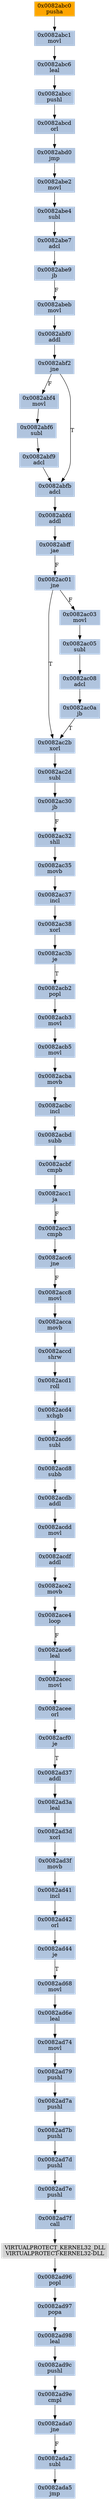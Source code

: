 strict digraph G {
	graph [bgcolor=transparent,
		name=G
	];
	node [color=lightsteelblue,
		fillcolor=lightsteelblue,
		shape=rectangle,
		style=filled
	];
	"0x0082ac30"	[label="0x0082ac30
jb"];
	"0x0082ac32"	[label="0x0082ac32
shll"];
	"0x0082ac30" -> "0x0082ac32"	[color="#000000",
		label=F];
	"0x0082abc6"	[label="0x0082abc6
leal"];
	"0x0082abcc"	[label="0x0082abcc
pushl"];
	"0x0082abc6" -> "0x0082abcc"	[color="#000000"];
	"0x0082abf6"	[label="0x0082abf6
subl"];
	"0x0082abf9"	[label="0x0082abf9
adcl"];
	"0x0082abf6" -> "0x0082abf9"	[color="#000000"];
	"0x0082ac0a"	[label="0x0082ac0a
jb"];
	"0x0082ac2b"	[label="0x0082ac2b
xorl"];
	"0x0082ac0a" -> "0x0082ac2b"	[color="#000000",
		label=T];
	"0x0082abe9"	[label="0x0082abe9
jb"];
	"0x0082abeb"	[label="0x0082abeb
movl"];
	"0x0082abe9" -> "0x0082abeb"	[color="#000000",
		label=F];
	"0x0082ad97"	[label="0x0082ad97
popa"];
	"0x0082ad98"	[label="0x0082ad98
leal"];
	"0x0082ad97" -> "0x0082ad98"	[color="#000000"];
	"0x0082ac35"	[label="0x0082ac35
movb"];
	"0x0082ac37"	[label="0x0082ac37
incl"];
	"0x0082ac35" -> "0x0082ac37"	[color="#000000"];
	"0x0082ad9c"	[label="0x0082ad9c
pushl"];
	"0x0082ad98" -> "0x0082ad9c"	[color="#000000"];
	"0x0082acbf"	[label="0x0082acbf
cmpb"];
	"0x0082acc1"	[label="0x0082acc1
ja"];
	"0x0082acbf" -> "0x0082acc1"	[color="#000000"];
	"0x0082abf4"	[label="0x0082abf4
movl"];
	"0x0082abf4" -> "0x0082abf6"	[color="#000000"];
	"0x0082ad7d"	[label="0x0082ad7d
pushl"];
	"0x0082ad7e"	[label="0x0082ad7e
pushl"];
	"0x0082ad7d" -> "0x0082ad7e"	[color="#000000"];
	"0x0082ac05"	[label="0x0082ac05
subl"];
	"0x0082ac08"	[label="0x0082ac08
adcl"];
	"0x0082ac05" -> "0x0082ac08"	[color="#000000"];
	"0x0082ad3d"	[label="0x0082ad3d
xorl"];
	"0x0082ad3f"	[label="0x0082ad3f
movb"];
	"0x0082ad3d" -> "0x0082ad3f"	[color="#000000"];
	"0x0082acdb"	[label="0x0082acdb
addl"];
	"0x0082acdd"	[label="0x0082acdd
movl"];
	"0x0082acdb" -> "0x0082acdd"	[color="#000000"];
	"0x0082ace4"	[label="0x0082ace4
loop"];
	"0x0082ace6"	[label="0x0082ace6
leal"];
	"0x0082ace4" -> "0x0082ace6"	[color="#000000",
		label=F];
	"0x0082acd6"	[label="0x0082acd6
subl"];
	"0x0082acd8"	[label="0x0082acd8
subb"];
	"0x0082acd6" -> "0x0082acd8"	[color="#000000"];
	"0x0082abfd"	[label="0x0082abfd
addl"];
	"0x0082abff"	[label="0x0082abff
jae"];
	"0x0082abfd" -> "0x0082abff"	[color="#000000"];
	"0x0082ac32" -> "0x0082ac35"	[color="#000000"];
	"0x0082acd4"	[label="0x0082acd4
xchgb"];
	"0x0082acd4" -> "0x0082acd6"	[color="#000000"];
	"0x0082acdf"	[label="0x0082acdf
addl"];
	"0x0082ace2"	[label="0x0082ace2
movb"];
	"0x0082acdf" -> "0x0082ace2"	[color="#000000"];
	"0x0082acbc"	[label="0x0082acbc
incl"];
	"0x0082acbd"	[label="0x0082acbd
subb"];
	"0x0082acbc" -> "0x0082acbd"	[color="#000000"];
	"0x0082ada5"	[label="0x0082ada5
jmp"];
	"0x0082ad7f"	[label="0x0082ad7f
call"];
	"0x0082ad7e" -> "0x0082ad7f"	[color="#000000"];
	"0x0082ac3b"	[label="0x0082ac3b
je"];
	"0x0082acb2"	[label="0x0082acb2
popl"];
	"0x0082ac3b" -> "0x0082acb2"	[color="#000000",
		label=T];
	"0x0082acc3"	[label="0x0082acc3
cmpb"];
	"0x0082acc6"	[label="0x0082acc6
jne"];
	"0x0082acc3" -> "0x0082acc6"	[color="#000000"];
	"0x0082acec"	[label="0x0082acec
movl"];
	"0x0082acee"	[label="0x0082acee
orl"];
	"0x0082acec" -> "0x0082acee"	[color="#000000"];
	"0x0082abcd"	[label="0x0082abcd
orl"];
	"0x0082abcc" -> "0x0082abcd"	[color="#000000"];
	"0x0082acdd" -> "0x0082acdf"	[color="#000000"];
	"0x0082accd"	[label="0x0082accd
shrw"];
	"0x0082acd1"	[label="0x0082acd1
roll"];
	"0x0082accd" -> "0x0082acd1"	[color="#000000"];
	"0x0082acb5"	[label="0x0082acb5
movl"];
	"0x0082acba"	[label="0x0082acba
movb"];
	"0x0082acb5" -> "0x0082acba"	[color="#000000"];
	"0x0082ad79"	[label="0x0082ad79
pushl"];
	"0x0082ad7a"	[label="0x0082ad7a
pushl"];
	"0x0082ad79" -> "0x0082ad7a"	[color="#000000"];
	"0x0082abe7"	[label="0x0082abe7
adcl"];
	"0x0082abe7" -> "0x0082abe9"	[color="#000000"];
	"0x0082ace2" -> "0x0082ace4"	[color="#000000"];
	"0x0082abc0"	[color=lightgrey,
		fillcolor=orange,
		label="0x0082abc0
pusha"];
	"0x0082abc1"	[label="0x0082abc1
movl"];
	"0x0082abc0" -> "0x0082abc1"	[color="#000000"];
	"0x0082ad9e"	[label="0x0082ad9e
cmpl"];
	"0x0082ada0"	[label="0x0082ada0
jne"];
	"0x0082ad9e" -> "0x0082ada0"	[color="#000000"];
	"0x0082ad9c" -> "0x0082ad9e"	[color="#000000"];
	"0x0082acca"	[label="0x0082acca
movb"];
	"0x0082acca" -> "0x0082accd"	[color="#000000"];
	"0x0082ada2"	[label="0x0082ada2
subl"];
	"0x0082ada2" -> "0x0082ada5"	[color="#000000"];
	"0x0082ad68"	[label="0x0082ad68
movl"];
	"0x0082ad6e"	[label="0x0082ad6e
leal"];
	"0x0082ad68" -> "0x0082ad6e"	[color="#000000"];
	"0x0082ac01"	[label="0x0082ac01
jne"];
	"0x0082abff" -> "0x0082ac01"	[color="#000000",
		label=F];
	"0x0082ad74"	[label="0x0082ad74
movl"];
	"0x0082ad6e" -> "0x0082ad74"	[color="#000000"];
	"0x0082acf0"	[label="0x0082acf0
je"];
	"0x0082ad37"	[label="0x0082ad37
addl"];
	"0x0082acf0" -> "0x0082ad37"	[color="#000000",
		label=T];
	"0x0082abd0"	[label="0x0082abd0
jmp"];
	"0x0082abcd" -> "0x0082abd0"	[color="#000000"];
	"0x0082ac2d"	[label="0x0082ac2d
subl"];
	"0x0082ac2d" -> "0x0082ac30"	[color="#000000"];
	"0x0082ad7b"	[label="0x0082ad7b
pushl"];
	"0x0082ad7a" -> "0x0082ad7b"	[color="#000000"];
	"0x0082ad42"	[label="0x0082ad42
orl"];
	"0x0082ad44"	[label="0x0082ad44
je"];
	"0x0082ad42" -> "0x0082ad44"	[color="#000000"];
	"0x0082ac03"	[label="0x0082ac03
movl"];
	"0x0082ac03" -> "0x0082ac05"	[color="#000000"];
	"0x0082abe2"	[label="0x0082abe2
movl"];
	"0x0082abd0" -> "0x0082abe2"	[color="#000000"];
	"0x0082ad41"	[label="0x0082ad41
incl"];
	"0x0082ad3f" -> "0x0082ad41"	[color="#000000"];
	"0x0082acc8"	[label="0x0082acc8
movl"];
	"0x0082acc6" -> "0x0082acc8"	[color="#000000",
		label=F];
	"0x0082acc8" -> "0x0082acca"	[color="#000000"];
	"0x0082acb3"	[label="0x0082acb3
movl"];
	"0x0082acb2" -> "0x0082acb3"	[color="#000000"];
	"0x0082acd1" -> "0x0082acd4"	[color="#000000"];
	"0x0082abf0"	[label="0x0082abf0
addl"];
	"0x0082abf2"	[label="0x0082abf2
jne"];
	"0x0082abf0" -> "0x0082abf2"	[color="#000000"];
	"0x0082ad7b" -> "0x0082ad7d"	[color="#000000"];
	"0x0082ac2b" -> "0x0082ac2d"	[color="#000000"];
	"0x0082ace6" -> "0x0082acec"	[color="#000000"];
	"0x0082ada0" -> "0x0082ada2"	[color="#000000",
		label=F];
	"0x0082ac01" -> "0x0082ac03"	[color="#000000",
		label=F];
	"0x0082ac01" -> "0x0082ac2b"	[color="#000000",
		label=T];
	"0x0082ad44" -> "0x0082ad68"	[color="#000000",
		label=T];
	"0x0082ac38"	[label="0x0082ac38
xorl"];
	"0x0082ac37" -> "0x0082ac38"	[color="#000000"];
	"0x0082abfb"	[label="0x0082abfb
adcl"];
	"0x0082abfb" -> "0x0082abfd"	[color="#000000"];
	VIRTUALPROTECT_KERNEL32_DLL	[color=lightgrey,
		fillcolor=lightgrey,
		label="VIRTUALPROTECT_KERNEL32_DLL
VIRTUALPROTECT-KERNEL32-DLL"];
	"0x0082ad7f" -> VIRTUALPROTECT_KERNEL32_DLL	[color="#000000"];
	"0x0082ac08" -> "0x0082ac0a"	[color="#000000"];
	"0x0082ad3a"	[label="0x0082ad3a
leal"];
	"0x0082ad3a" -> "0x0082ad3d"	[color="#000000"];
	"0x0082acd8" -> "0x0082acdb"	[color="#000000"];
	"0x0082ad96"	[label="0x0082ad96
popl"];
	"0x0082ad96" -> "0x0082ad97"	[color="#000000"];
	"0x0082acb3" -> "0x0082acb5"	[color="#000000"];
	"0x0082acee" -> "0x0082acf0"	[color="#000000"];
	"0x0082acbd" -> "0x0082acbf"	[color="#000000"];
	"0x0082ad41" -> "0x0082ad42"	[color="#000000"];
	"0x0082ad37" -> "0x0082ad3a"	[color="#000000"];
	VIRTUALPROTECT_KERNEL32_DLL -> "0x0082ad96"	[color="#000000"];
	"0x0082acba" -> "0x0082acbc"	[color="#000000"];
	"0x0082abe4"	[label="0x0082abe4
subl"];
	"0x0082abe2" -> "0x0082abe4"	[color="#000000"];
	"0x0082ad74" -> "0x0082ad79"	[color="#000000"];
	"0x0082abe4" -> "0x0082abe7"	[color="#000000"];
	"0x0082ac38" -> "0x0082ac3b"	[color="#000000"];
	"0x0082abc1" -> "0x0082abc6"	[color="#000000"];
	"0x0082abf9" -> "0x0082abfb"	[color="#000000"];
	"0x0082abf2" -> "0x0082abf4"	[color="#000000",
		label=F];
	"0x0082abf2" -> "0x0082abfb"	[color="#000000",
		label=T];
	"0x0082acc1" -> "0x0082acc3"	[color="#000000",
		label=F];
	"0x0082abeb" -> "0x0082abf0"	[color="#000000"];
}
